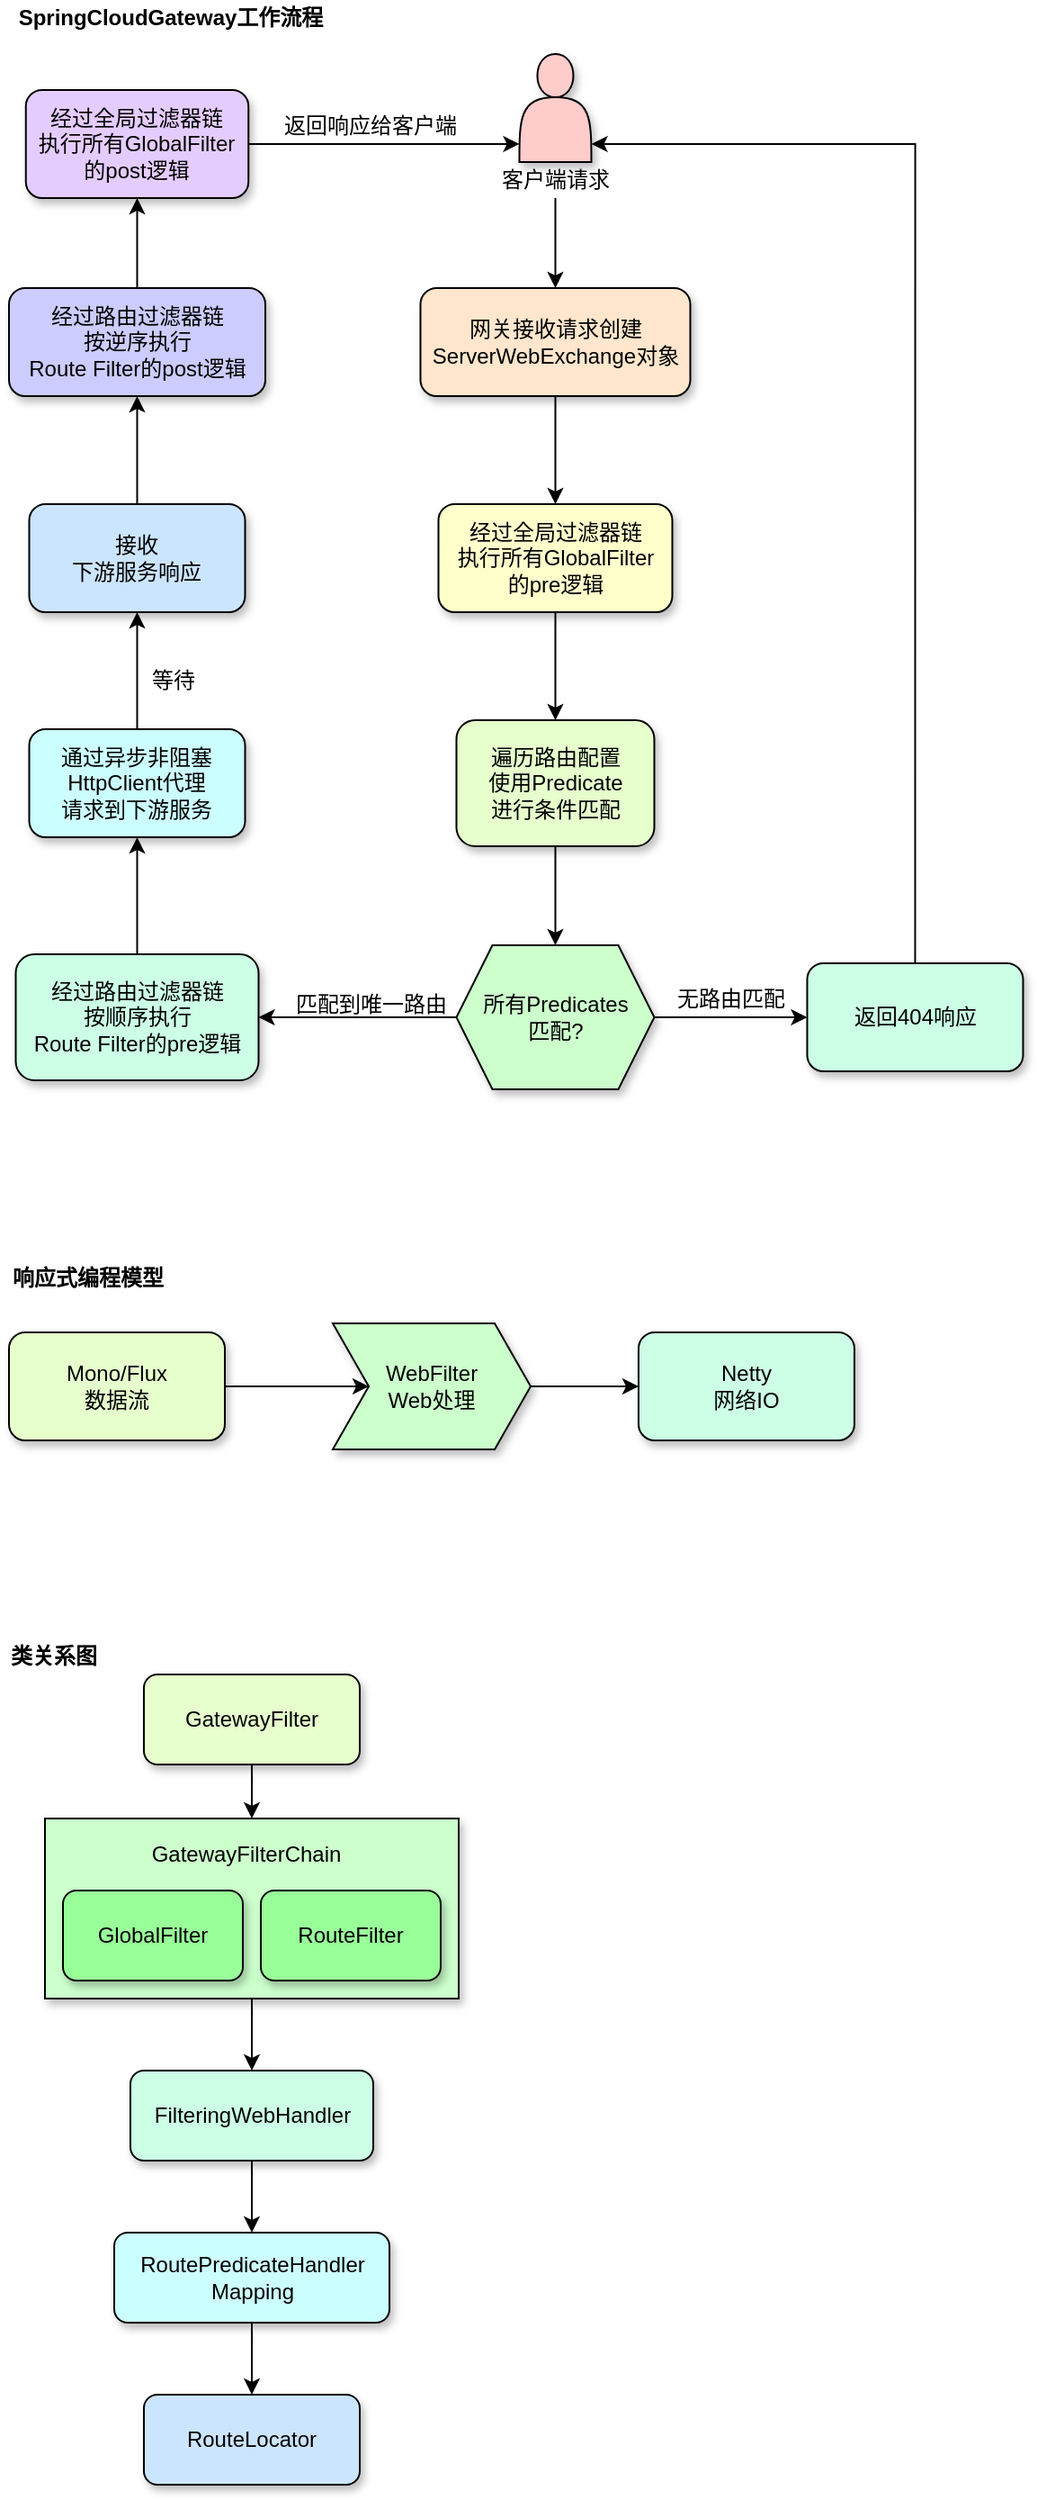 <mxfile version="28.1.0">
  <diagram name="第 1 页" id="BpDlptufMD8FAYlL6RnX">
    <mxGraphModel dx="1250" dy="609" grid="1" gridSize="10" guides="1" tooltips="1" connect="1" arrows="1" fold="1" page="1" pageScale="1" pageWidth="827" pageHeight="1169" math="0" shadow="0">
      <root>
        <mxCell id="0" />
        <mxCell id="1" parent="0" />
        <mxCell id="b5UIua2XtRcnpAt2BZCp-44" value="" style="group" vertex="1" connectable="0" parent="1">
          <mxGeometry x="132" y="80" width="563.75" height="605" as="geometry" />
        </mxCell>
        <mxCell id="b5UIua2XtRcnpAt2BZCp-42" value="" style="group" vertex="1" connectable="0" parent="b5UIua2XtRcnpAt2BZCp-44">
          <mxGeometry y="30" width="563.75" height="575" as="geometry" />
        </mxCell>
        <mxCell id="b5UIua2XtRcnpAt2BZCp-1" value="" style="shape=actor;whiteSpace=wrap;html=1;fillColor=#FFCCCC;shadow=1;" vertex="1" parent="b5UIua2XtRcnpAt2BZCp-42">
          <mxGeometry x="283.75" width="40" height="60" as="geometry" />
        </mxCell>
        <mxCell id="b5UIua2XtRcnpAt2BZCp-5" style="edgeStyle=orthogonalEdgeStyle;rounded=0;orthogonalLoop=1;jettySize=auto;html=1;entryX=0.5;entryY=0;entryDx=0;entryDy=0;" edge="1" parent="b5UIua2XtRcnpAt2BZCp-42" source="b5UIua2XtRcnpAt2BZCp-2" target="b5UIua2XtRcnpAt2BZCp-3">
          <mxGeometry relative="1" as="geometry" />
        </mxCell>
        <mxCell id="b5UIua2XtRcnpAt2BZCp-2" value="客户端请求" style="text;strokeColor=none;align=center;fillColor=none;html=1;verticalAlign=middle;whiteSpace=wrap;rounded=0;" vertex="1" parent="b5UIua2XtRcnpAt2BZCp-42">
          <mxGeometry x="268.75" y="60" width="70" height="20" as="geometry" />
        </mxCell>
        <mxCell id="b5UIua2XtRcnpAt2BZCp-7" style="edgeStyle=orthogonalEdgeStyle;rounded=0;orthogonalLoop=1;jettySize=auto;html=1;entryX=0.5;entryY=0;entryDx=0;entryDy=0;" edge="1" parent="b5UIua2XtRcnpAt2BZCp-42" source="b5UIua2XtRcnpAt2BZCp-3" target="b5UIua2XtRcnpAt2BZCp-6">
          <mxGeometry relative="1" as="geometry" />
        </mxCell>
        <mxCell id="b5UIua2XtRcnpAt2BZCp-3" value="网关接收请求创建ServerWebExchange对象" style="rounded=1;whiteSpace=wrap;html=1;fillColor=#FFE6CC;shadow=1;" vertex="1" parent="b5UIua2XtRcnpAt2BZCp-42">
          <mxGeometry x="228.75" y="130" width="150" height="60" as="geometry" />
        </mxCell>
        <mxCell id="b5UIua2XtRcnpAt2BZCp-9" style="edgeStyle=orthogonalEdgeStyle;rounded=0;orthogonalLoop=1;jettySize=auto;html=1;entryX=0.5;entryY=0;entryDx=0;entryDy=0;" edge="1" parent="b5UIua2XtRcnpAt2BZCp-42" source="b5UIua2XtRcnpAt2BZCp-6" target="b5UIua2XtRcnpAt2BZCp-8">
          <mxGeometry relative="1" as="geometry" />
        </mxCell>
        <mxCell id="b5UIua2XtRcnpAt2BZCp-6" value="经过全局过滤器链&lt;br&gt;执行所有GlobalFilter&lt;br&gt;的pre逻辑" style="rounded=1;whiteSpace=wrap;html=1;fillColor=#FFFFCC;shadow=1;" vertex="1" parent="b5UIua2XtRcnpAt2BZCp-42">
          <mxGeometry x="238.75" y="250" width="130" height="60" as="geometry" />
        </mxCell>
        <mxCell id="b5UIua2XtRcnpAt2BZCp-13" style="edgeStyle=orthogonalEdgeStyle;rounded=0;orthogonalLoop=1;jettySize=auto;html=1;entryX=0.5;entryY=0;entryDx=0;entryDy=0;" edge="1" parent="b5UIua2XtRcnpAt2BZCp-42" source="b5UIua2XtRcnpAt2BZCp-8" target="b5UIua2XtRcnpAt2BZCp-12">
          <mxGeometry relative="1" as="geometry" />
        </mxCell>
        <mxCell id="b5UIua2XtRcnpAt2BZCp-8" value="遍历路由配置&lt;br&gt;使用Predicate&lt;br&gt;进行条件匹配" style="rounded=1;whiteSpace=wrap;html=1;fillColor=#E6FFCC;shadow=1;" vertex="1" parent="b5UIua2XtRcnpAt2BZCp-42">
          <mxGeometry x="248.75" y="370" width="110" height="70" as="geometry" />
        </mxCell>
        <mxCell id="b5UIua2XtRcnpAt2BZCp-33" style="edgeStyle=orthogonalEdgeStyle;rounded=0;orthogonalLoop=1;jettySize=auto;html=1;entryX=0.5;entryY=1;entryDx=0;entryDy=0;" edge="1" parent="b5UIua2XtRcnpAt2BZCp-42" source="b5UIua2XtRcnpAt2BZCp-10" target="b5UIua2XtRcnpAt2BZCp-20">
          <mxGeometry relative="1" as="geometry" />
        </mxCell>
        <mxCell id="b5UIua2XtRcnpAt2BZCp-10" value="经过路由过滤器链&lt;br&gt;按顺序执行&lt;br&gt;Route Filter的pre逻辑" style="rounded=1;whiteSpace=wrap;html=1;fillColor=#CCFFE6;shadow=1;" vertex="1" parent="b5UIua2XtRcnpAt2BZCp-42">
          <mxGeometry x="3.75" y="500" width="135" height="70" as="geometry" />
        </mxCell>
        <mxCell id="b5UIua2XtRcnpAt2BZCp-32" style="edgeStyle=orthogonalEdgeStyle;rounded=0;orthogonalLoop=1;jettySize=auto;html=1;" edge="1" parent="b5UIua2XtRcnpAt2BZCp-42" source="b5UIua2XtRcnpAt2BZCp-12" target="b5UIua2XtRcnpAt2BZCp-10">
          <mxGeometry relative="1" as="geometry" />
        </mxCell>
        <mxCell id="b5UIua2XtRcnpAt2BZCp-41" style="edgeStyle=orthogonalEdgeStyle;rounded=0;orthogonalLoop=1;jettySize=auto;html=1;entryX=0;entryY=0.5;entryDx=0;entryDy=0;" edge="1" parent="b5UIua2XtRcnpAt2BZCp-42" source="b5UIua2XtRcnpAt2BZCp-12" target="b5UIua2XtRcnpAt2BZCp-14">
          <mxGeometry relative="1" as="geometry" />
        </mxCell>
        <mxCell id="b5UIua2XtRcnpAt2BZCp-12" value="所有Predicates&lt;br&gt;匹配?" style="shape=hexagon;perimeter=hexagonPerimeter2;whiteSpace=wrap;html=1;fixedSize=1;fillColor=#CCFFCC;shadow=1;" vertex="1" parent="b5UIua2XtRcnpAt2BZCp-42">
          <mxGeometry x="248.75" y="495" width="110" height="80" as="geometry" />
        </mxCell>
        <mxCell id="b5UIua2XtRcnpAt2BZCp-40" style="edgeStyle=orthogonalEdgeStyle;rounded=0;orthogonalLoop=1;jettySize=auto;html=1;exitX=0.5;exitY=0;exitDx=0;exitDy=0;" edge="1" parent="b5UIua2XtRcnpAt2BZCp-42" source="b5UIua2XtRcnpAt2BZCp-14">
          <mxGeometry relative="1" as="geometry">
            <mxPoint x="323.75" y="50" as="targetPoint" />
            <Array as="points">
              <mxPoint x="503.75" y="50" />
              <mxPoint x="323.75" y="50" />
            </Array>
          </mxGeometry>
        </mxCell>
        <mxCell id="b5UIua2XtRcnpAt2BZCp-14" value="返回404响应" style="rounded=1;whiteSpace=wrap;html=1;fillColor=#CCFFE6;shadow=1;" vertex="1" parent="b5UIua2XtRcnpAt2BZCp-42">
          <mxGeometry x="443.75" y="505" width="120" height="60" as="geometry" />
        </mxCell>
        <mxCell id="b5UIua2XtRcnpAt2BZCp-18" value="匹配到唯一路由" style="text;strokeColor=none;align=center;fillColor=none;html=1;verticalAlign=middle;whiteSpace=wrap;rounded=0;" vertex="1" parent="b5UIua2XtRcnpAt2BZCp-42">
          <mxGeometry x="153.75" y="520" width="95" height="15" as="geometry" />
        </mxCell>
        <mxCell id="b5UIua2XtRcnpAt2BZCp-19" value="无路由匹配" style="text;strokeColor=none;align=center;fillColor=none;html=1;verticalAlign=middle;whiteSpace=wrap;rounded=0;" vertex="1" parent="b5UIua2XtRcnpAt2BZCp-42">
          <mxGeometry x="368.75" y="515" width="65" height="20" as="geometry" />
        </mxCell>
        <mxCell id="b5UIua2XtRcnpAt2BZCp-34" style="edgeStyle=orthogonalEdgeStyle;rounded=0;orthogonalLoop=1;jettySize=auto;html=1;entryX=0.5;entryY=1;entryDx=0;entryDy=0;" edge="1" parent="b5UIua2XtRcnpAt2BZCp-42" source="b5UIua2XtRcnpAt2BZCp-20" target="b5UIua2XtRcnpAt2BZCp-22">
          <mxGeometry relative="1" as="geometry" />
        </mxCell>
        <mxCell id="b5UIua2XtRcnpAt2BZCp-20" value="通过异步非阻塞HttpClient代理&lt;br&gt;请求到下游服务" style="rounded=1;whiteSpace=wrap;html=1;fillColor=#CCFFFF;shadow=1;" vertex="1" parent="b5UIua2XtRcnpAt2BZCp-42">
          <mxGeometry x="11.25" y="375" width="120" height="60" as="geometry" />
        </mxCell>
        <mxCell id="b5UIua2XtRcnpAt2BZCp-35" style="edgeStyle=orthogonalEdgeStyle;rounded=0;orthogonalLoop=1;jettySize=auto;html=1;entryX=0.5;entryY=1;entryDx=0;entryDy=0;" edge="1" parent="b5UIua2XtRcnpAt2BZCp-42" source="b5UIua2XtRcnpAt2BZCp-22" target="b5UIua2XtRcnpAt2BZCp-26">
          <mxGeometry relative="1" as="geometry" />
        </mxCell>
        <mxCell id="b5UIua2XtRcnpAt2BZCp-22" value="接收&lt;br&gt;下游服务响应" style="rounded=1;whiteSpace=wrap;html=1;fillColor=#CCE5FF;shadow=1;" vertex="1" parent="b5UIua2XtRcnpAt2BZCp-42">
          <mxGeometry x="11.25" y="250" width="120" height="60" as="geometry" />
        </mxCell>
        <mxCell id="b5UIua2XtRcnpAt2BZCp-25" value="等待" style="text;strokeColor=none;align=center;fillColor=none;html=1;verticalAlign=middle;whiteSpace=wrap;rounded=0;" vertex="1" parent="b5UIua2XtRcnpAt2BZCp-42">
          <mxGeometry x="73.75" y="340" width="35" height="15" as="geometry" />
        </mxCell>
        <mxCell id="b5UIua2XtRcnpAt2BZCp-36" style="edgeStyle=orthogonalEdgeStyle;rounded=0;orthogonalLoop=1;jettySize=auto;html=1;entryX=0.5;entryY=1;entryDx=0;entryDy=0;" edge="1" parent="b5UIua2XtRcnpAt2BZCp-42" source="b5UIua2XtRcnpAt2BZCp-26" target="b5UIua2XtRcnpAt2BZCp-28">
          <mxGeometry relative="1" as="geometry" />
        </mxCell>
        <mxCell id="b5UIua2XtRcnpAt2BZCp-26" value="经过路由过滤器链&lt;br&gt;按逆序执行&lt;br&gt;Route Filter的post逻辑" style="rounded=1;whiteSpace=wrap;html=1;fillColor=#CCCCFF;shadow=1;" vertex="1" parent="b5UIua2XtRcnpAt2BZCp-42">
          <mxGeometry y="130" width="142.5" height="60" as="geometry" />
        </mxCell>
        <mxCell id="b5UIua2XtRcnpAt2BZCp-28" value="经过全局过滤器链&lt;br&gt;执行所有GlobalFilter&lt;br&gt;的post逻辑" style="rounded=1;whiteSpace=wrap;html=1;fillColor=#E5CCFF;shadow=1;" vertex="1" parent="b5UIua2XtRcnpAt2BZCp-42">
          <mxGeometry x="9.38" y="20" width="123.75" height="60" as="geometry" />
        </mxCell>
        <mxCell id="b5UIua2XtRcnpAt2BZCp-31" value="返回响应给客户端" style="text;strokeColor=none;align=center;fillColor=none;html=1;verticalAlign=middle;whiteSpace=wrap;rounded=0;" vertex="1" parent="b5UIua2XtRcnpAt2BZCp-42">
          <mxGeometry x="151.25" y="30" width="100" height="20" as="geometry" />
        </mxCell>
        <mxCell id="b5UIua2XtRcnpAt2BZCp-37" style="edgeStyle=orthogonalEdgeStyle;rounded=0;orthogonalLoop=1;jettySize=auto;html=1;entryX=0;entryY=0.833;entryDx=0;entryDy=0;entryPerimeter=0;" edge="1" parent="b5UIua2XtRcnpAt2BZCp-42" source="b5UIua2XtRcnpAt2BZCp-28" target="b5UIua2XtRcnpAt2BZCp-1">
          <mxGeometry relative="1" as="geometry" />
        </mxCell>
        <mxCell id="b5UIua2XtRcnpAt2BZCp-43" value="&lt;b&gt;SpringCloudGateway工作流程&lt;/b&gt;" style="text;strokeColor=none;align=center;fillColor=none;html=1;verticalAlign=middle;whiteSpace=wrap;rounded=0;" vertex="1" parent="b5UIua2XtRcnpAt2BZCp-44">
          <mxGeometry width="180" height="20" as="geometry" />
        </mxCell>
        <mxCell id="b5UIua2XtRcnpAt2BZCp-53" value="" style="group" vertex="1" connectable="0" parent="1">
          <mxGeometry x="132" y="780" width="470" height="105" as="geometry" />
        </mxCell>
        <mxCell id="b5UIua2XtRcnpAt2BZCp-48" style="edgeStyle=orthogonalEdgeStyle;rounded=0;orthogonalLoop=1;jettySize=auto;html=1;" edge="1" parent="b5UIua2XtRcnpAt2BZCp-53" source="b5UIua2XtRcnpAt2BZCp-45" target="b5UIua2XtRcnpAt2BZCp-46">
          <mxGeometry relative="1" as="geometry" />
        </mxCell>
        <mxCell id="b5UIua2XtRcnpAt2BZCp-45" value="Mono/Flux&lt;br&gt;数据流" style="rounded=1;whiteSpace=wrap;html=1;fillColor=#E6FFCC;shadow=1;" vertex="1" parent="b5UIua2XtRcnpAt2BZCp-53">
          <mxGeometry y="40" width="120" height="60" as="geometry" />
        </mxCell>
        <mxCell id="b5UIua2XtRcnpAt2BZCp-51" style="edgeStyle=orthogonalEdgeStyle;rounded=0;orthogonalLoop=1;jettySize=auto;html=1;entryX=0;entryY=0.5;entryDx=0;entryDy=0;" edge="1" parent="b5UIua2XtRcnpAt2BZCp-53" source="b5UIua2XtRcnpAt2BZCp-46" target="b5UIua2XtRcnpAt2BZCp-47">
          <mxGeometry relative="1" as="geometry" />
        </mxCell>
        <mxCell id="b5UIua2XtRcnpAt2BZCp-46" value="WebFilter&lt;br&gt;Web处理" style="shape=step;perimeter=stepPerimeter;whiteSpace=wrap;html=1;fixedSize=1;fillColor=#CCFFCC;shadow=1;" vertex="1" parent="b5UIua2XtRcnpAt2BZCp-53">
          <mxGeometry x="180" y="35" width="110" height="70" as="geometry" />
        </mxCell>
        <mxCell id="b5UIua2XtRcnpAt2BZCp-47" value="Netty&lt;br&gt;网络IO" style="rounded=1;whiteSpace=wrap;html=1;fillColor=#CCFFE6;shadow=1;" vertex="1" parent="b5UIua2XtRcnpAt2BZCp-53">
          <mxGeometry x="350" y="40" width="120" height="60" as="geometry" />
        </mxCell>
        <mxCell id="b5UIua2XtRcnpAt2BZCp-52" value="&lt;b&gt;响应式编程模型&lt;/b&gt;" style="text;strokeColor=none;align=center;fillColor=none;html=1;verticalAlign=middle;whiteSpace=wrap;rounded=0;" vertex="1" parent="b5UIua2XtRcnpAt2BZCp-53">
          <mxGeometry width="88" height="20" as="geometry" />
        </mxCell>
        <mxCell id="b5UIua2XtRcnpAt2BZCp-72" value="" style="group" vertex="1" connectable="0" parent="1">
          <mxGeometry x="132" y="990" width="250" height="470" as="geometry" />
        </mxCell>
        <mxCell id="b5UIua2XtRcnpAt2BZCp-59" style="edgeStyle=orthogonalEdgeStyle;rounded=0;orthogonalLoop=1;jettySize=auto;html=1;entryX=0.5;entryY=0;entryDx=0;entryDy=0;" edge="1" parent="b5UIua2XtRcnpAt2BZCp-72" source="b5UIua2XtRcnpAt2BZCp-54" target="b5UIua2XtRcnpAt2BZCp-55">
          <mxGeometry relative="1" as="geometry" />
        </mxCell>
        <mxCell id="b5UIua2XtRcnpAt2BZCp-54" value="GatewayFilter" style="rounded=1;whiteSpace=wrap;html=1;fillColor=#E6FFCC;shadow=1;" vertex="1" parent="b5UIua2XtRcnpAt2BZCp-72">
          <mxGeometry x="75" y="20" width="120" height="50" as="geometry" />
        </mxCell>
        <mxCell id="b5UIua2XtRcnpAt2BZCp-62" style="edgeStyle=orthogonalEdgeStyle;rounded=0;orthogonalLoop=1;jettySize=auto;html=1;entryX=0.5;entryY=0;entryDx=0;entryDy=0;" edge="1" parent="b5UIua2XtRcnpAt2BZCp-72" source="b5UIua2XtRcnpAt2BZCp-55" target="b5UIua2XtRcnpAt2BZCp-60">
          <mxGeometry relative="1" as="geometry" />
        </mxCell>
        <mxCell id="b5UIua2XtRcnpAt2BZCp-55" value="" style="rounded=0;whiteSpace=wrap;html=1;fillColor=#CCFFCC;shadow=1;" vertex="1" parent="b5UIua2XtRcnpAt2BZCp-72">
          <mxGeometry x="20" y="100" width="230" height="100" as="geometry" />
        </mxCell>
        <mxCell id="b5UIua2XtRcnpAt2BZCp-56" value="GatewayFilterChain" style="text;strokeColor=none;align=center;fillColor=none;html=1;verticalAlign=middle;whiteSpace=wrap;rounded=0;" vertex="1" parent="b5UIua2XtRcnpAt2BZCp-72">
          <mxGeometry x="77" y="110" width="110" height="20" as="geometry" />
        </mxCell>
        <mxCell id="b5UIua2XtRcnpAt2BZCp-57" value="GlobalFilter" style="rounded=1;whiteSpace=wrap;html=1;fillColor=#99FF99;shadow=1;" vertex="1" parent="b5UIua2XtRcnpAt2BZCp-72">
          <mxGeometry x="30" y="140" width="100" height="50" as="geometry" />
        </mxCell>
        <mxCell id="b5UIua2XtRcnpAt2BZCp-58" value="RouteFilter" style="rounded=1;whiteSpace=wrap;html=1;fillColor=#99FF99;shadow=1;" vertex="1" parent="b5UIua2XtRcnpAt2BZCp-72">
          <mxGeometry x="140" y="140" width="100" height="50" as="geometry" />
        </mxCell>
        <mxCell id="b5UIua2XtRcnpAt2BZCp-65" style="edgeStyle=orthogonalEdgeStyle;rounded=0;orthogonalLoop=1;jettySize=auto;html=1;entryX=0.5;entryY=0;entryDx=0;entryDy=0;" edge="1" parent="b5UIua2XtRcnpAt2BZCp-72" source="b5UIua2XtRcnpAt2BZCp-60" target="b5UIua2XtRcnpAt2BZCp-63">
          <mxGeometry relative="1" as="geometry" />
        </mxCell>
        <mxCell id="b5UIua2XtRcnpAt2BZCp-60" value="FilteringWebHandler" style="rounded=1;whiteSpace=wrap;html=1;fillColor=#CCFFE6;shadow=1;" vertex="1" parent="b5UIua2XtRcnpAt2BZCp-72">
          <mxGeometry x="67.5" y="240" width="135" height="50" as="geometry" />
        </mxCell>
        <mxCell id="b5UIua2XtRcnpAt2BZCp-68" style="edgeStyle=orthogonalEdgeStyle;rounded=0;orthogonalLoop=1;jettySize=auto;html=1;entryX=0.5;entryY=0;entryDx=0;entryDy=0;" edge="1" parent="b5UIua2XtRcnpAt2BZCp-72" source="b5UIua2XtRcnpAt2BZCp-63" target="b5UIua2XtRcnpAt2BZCp-66">
          <mxGeometry relative="1" as="geometry" />
        </mxCell>
        <mxCell id="b5UIua2XtRcnpAt2BZCp-63" value="RoutePredicateHandler&lt;br&gt;Mapping" style="rounded=1;whiteSpace=wrap;html=1;fillColor=#CCFFFF;shadow=1;" vertex="1" parent="b5UIua2XtRcnpAt2BZCp-72">
          <mxGeometry x="58.5" y="330" width="153" height="50" as="geometry" />
        </mxCell>
        <mxCell id="b5UIua2XtRcnpAt2BZCp-66" value="RouteLocator" style="rounded=1;whiteSpace=wrap;html=1;fillColor=#CCE5FF;shadow=1;" vertex="1" parent="b5UIua2XtRcnpAt2BZCp-72">
          <mxGeometry x="75" y="420" width="120" height="50" as="geometry" />
        </mxCell>
        <mxCell id="b5UIua2XtRcnpAt2BZCp-69" value="&lt;b&gt;类关系图&lt;/b&gt;" style="text;strokeColor=none;align=center;fillColor=none;html=1;verticalAlign=middle;whiteSpace=wrap;rounded=0;" vertex="1" parent="b5UIua2XtRcnpAt2BZCp-72">
          <mxGeometry width="50" height="20" as="geometry" />
        </mxCell>
      </root>
    </mxGraphModel>
  </diagram>
</mxfile>
